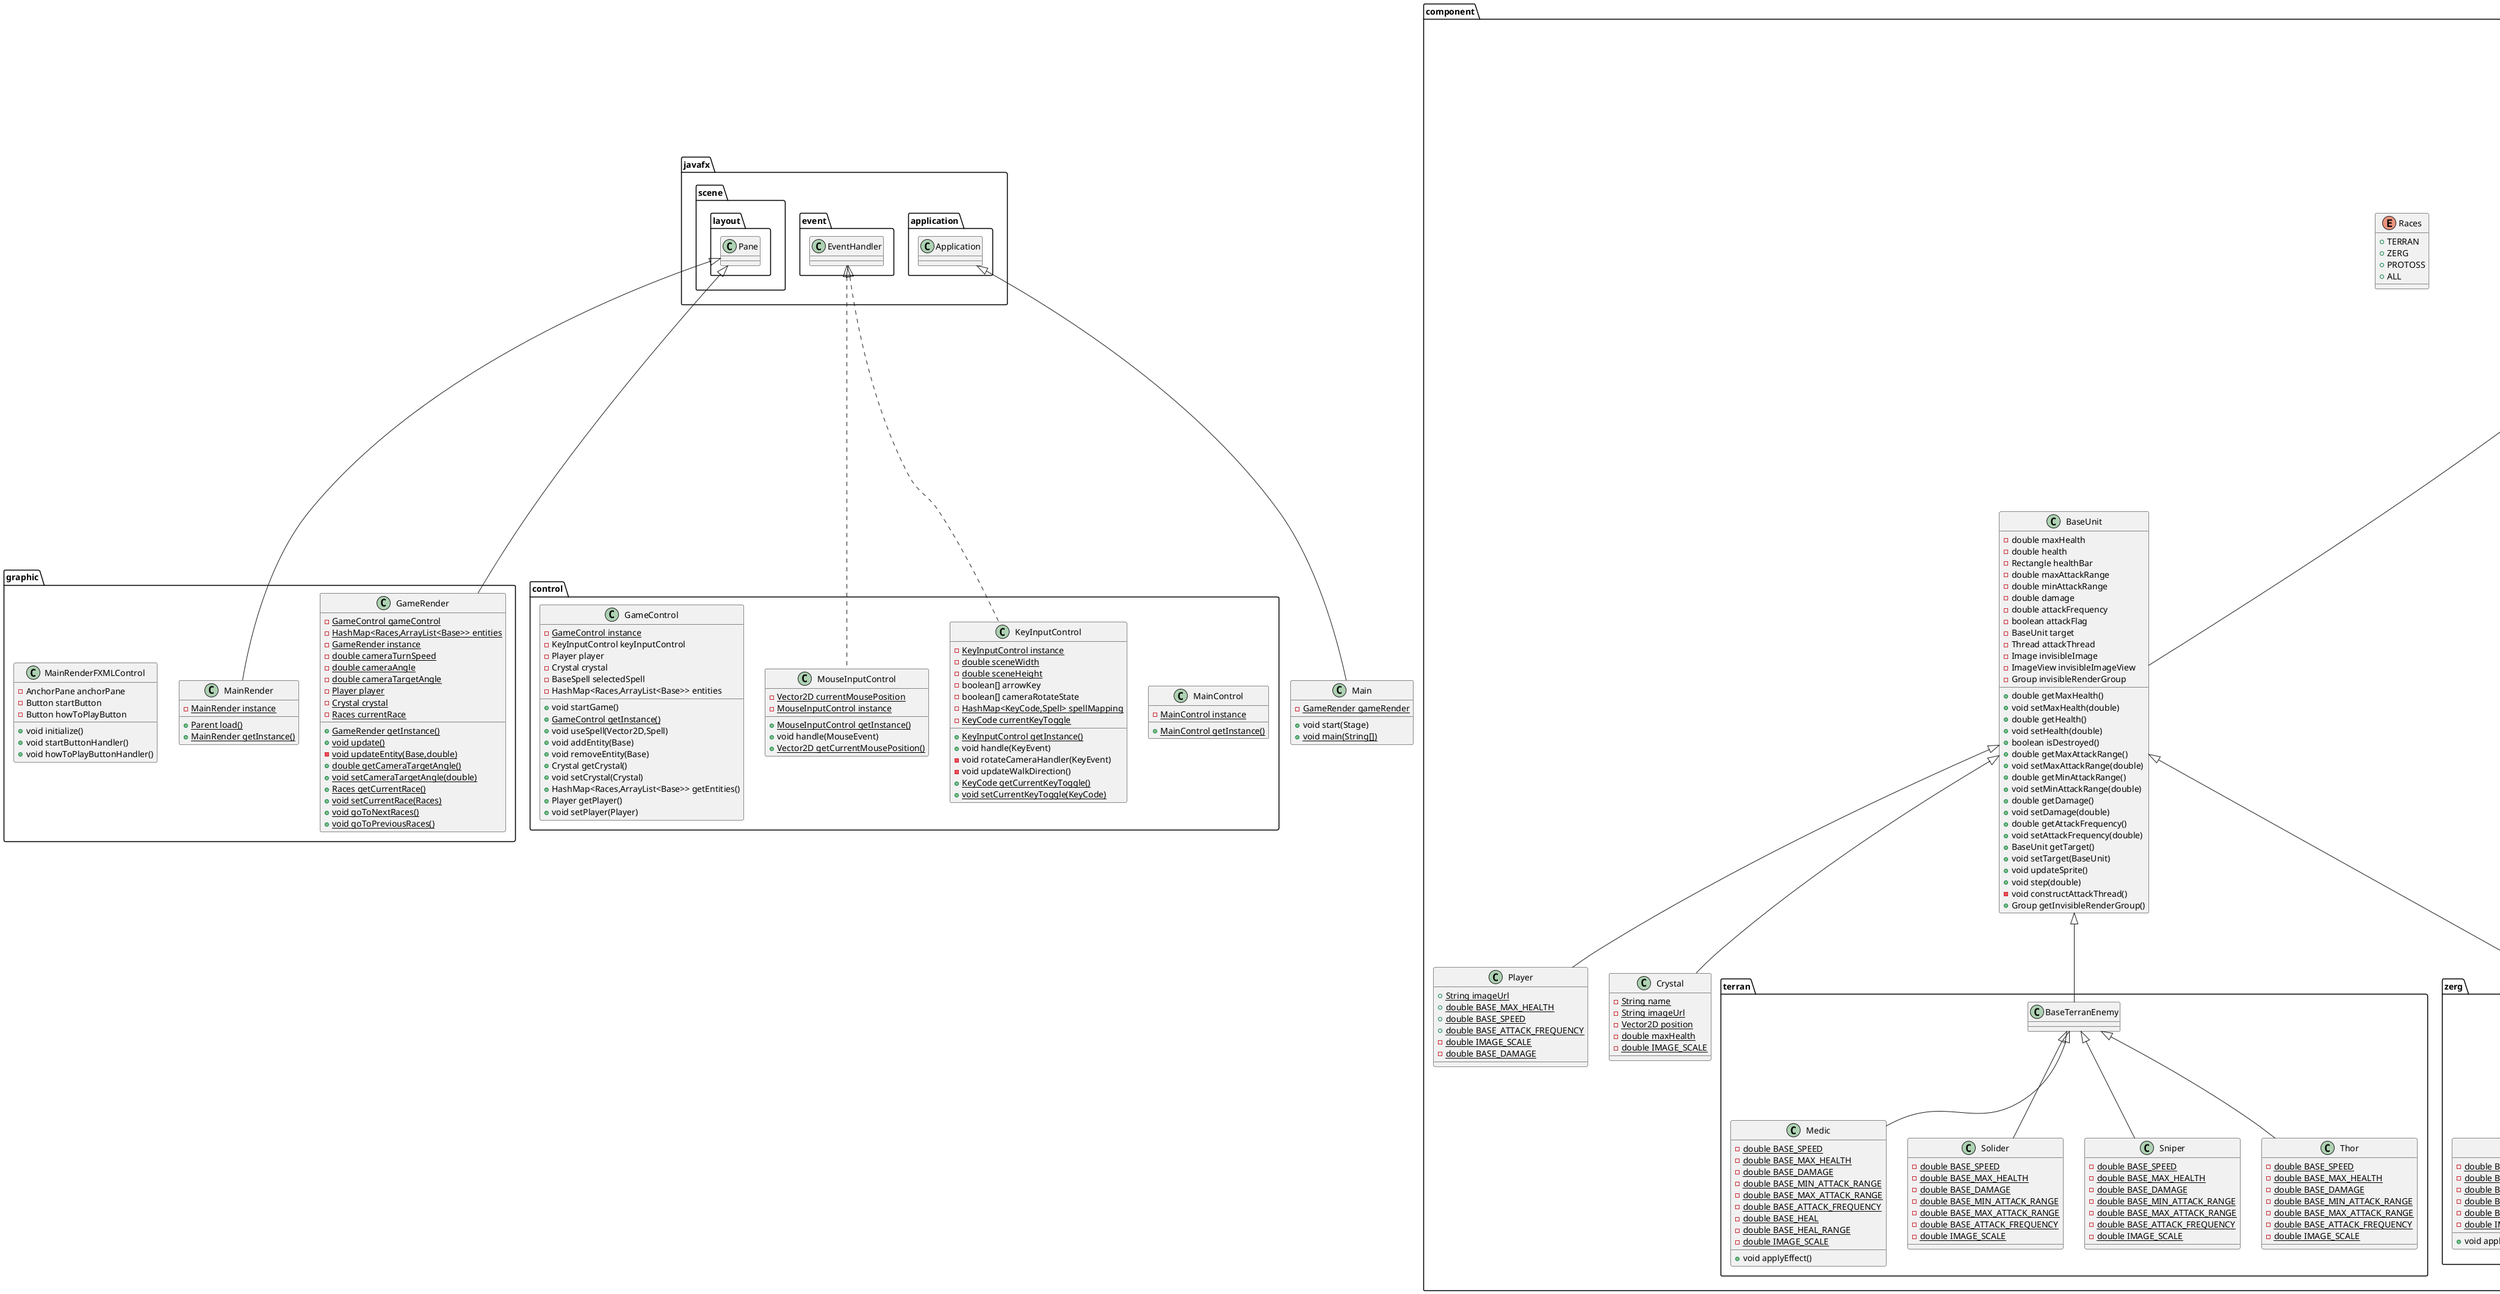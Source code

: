 @startuml
class graphic.GameRender {
- {static} GameControl gameControl
- {static} HashMap<Races,ArrayList<Base>> entities
- {static} GameRender instance
- {static} double cameraTurnSpeed
- {static} double cameraAngle
- {static} double cameraTargetAngle
- {static} Player player
- {static} Crystal crystal
- {static} Races currentRace
+ {static} GameRender getInstance()
+ {static} void update()
- {static} void updateEntity(Base,double)
+ {static} double getCameraTargetAngle()
+ {static} void setCameraTargetAngle(double)
+ {static} Races getCurrentRace()
+ {static} void setCurrentRace(Races)
+ {static} void goToNextRaces()
+ {static} void goToPreviousRaces()
}


class graphic.MainRender {
- {static} MainRender instance
+ {static} Parent load()
+ {static} MainRender getInstance()
}


class component.spell.LightningOrb {
- {static} double BASE_DAMAGE
- {static} double BASE_CAST_TIME
- {static} double ZAP_RANGE
- {static} double IMAGE_SCALE
- {static} String imageUrl
+ void upgrade(Empower)
+ void cast()
+ void applyEffect()
}


class graphic.MainRenderFXMLControl {
- AnchorPane anchorPane
- Button startButton
- Button howToPlayButton
+ void initialize()
+ void startButtonHandler()
+ void howToPlayButtonHandler()
}


abstract class component.spell.BaseSpell {
+ void cast()
+ void applyEffect()
}

class component.terran.Sniper {
- {static} double BASE_SPEED
- {static} double BASE_MAX_HEALTH
- {static} double BASE_DAMAGE
- {static} double BASE_MIN_ATTACK_RANGE
- {static} double BASE_MAX_ATTACK_RANGE
- {static} double BASE_ATTACK_FREQUENCY
- {static} double IMAGE_SCALE
}

class component.zerg.BaseZergEnemy {
}
class component.zerg.Baneling {
- {static} double BASE_SPEED
- {static} double BASE_MAX_HEALTH
- {static} double BASE_DAMAGE
- {static} double BASE_MIN_ATTACK_RANGE
- {static} double BASE_MAX_ATTACK_RANGE
- {static} double BASE_ATTACK_FREQUENCY
- {static} double IMAGE_SCALE
+ void applyEffect()
}


class component.spell.Fireball {
- {static} double BASE_DAMAGE
- {static} double BASE_CAST_TIME
- {static} double BASE_RADIUS
- {static} double IMAGE_SCALE
- {static} String imageUrl
+ void upgrade(Empower)
+ void cast()
+ void applyEffect()
}


interface component.spell.Upgradable {
~ void upgrade(Empower)
}

class control.MainControl {
- {static} MainControl instance
+ {static} MainControl getInstance()
}


class setting.Config {
+ {static} Screen screen
+ {static} double width
+ {static} double height
+ {static} double timeStep
}

class control.KeyInputControl {
- {static} KeyInputControl instance
- {static} double sceneWidth
- {static} double sceneHeight
- boolean[] arrowKey
- boolean[] cameraRotateState
- {static} HashMap<KeyCode,Spell> spellMapping
- {static} KeyCode currentKeyToggle
+ {static} KeyInputControl getInstance()
+ void handle(KeyEvent)
- void rotateCameraHandler(KeyEvent)
- void updateWalkDirection()
+ {static} KeyCode getCurrentKeyToggle()
+ {static} void setCurrentKeyToggle(KeyCode)
}


interface component.spell.Empower {
}
class component.zerg.Zergling {
- {static} double BASE_SPEED
- {static} double BASE_MAX_HEALTH
- {static} double BASE_DAMAGE
- {static} double BASE_MIN_ATTACK_RANGE
- {static} double BASE_MAX_ATTACK_RANGE
- {static} double BASE_ATTACK_FREQUENCY
- {static} double IMAGE_SCALE
}

class component.zerg.Mutalish {
- {static} double BASE_MAX_HEALTH
- {static} double BASE_DAMAGE
- {static} double BASE_MIN_ATTACK_RANGE
- {static} double BASE_MAX_ATTACK_RANGE
- {static} double BASE_ATTACK_FREQUENCY
- {static} double IMAGE_SCALE
+ void applyEffect()
}


class component.terran.Thor {
- {static} double BASE_SPEED
- {static} double BASE_MAX_HEALTH
- {static} double BASE_DAMAGE
- {static} double BASE_MIN_ATTACK_RANGE
- {static} double BASE_MAX_ATTACK_RANGE
- {static} double BASE_ATTACK_FREQUENCY
- {static} double IMAGE_SCALE
}

class util.Vector2D {
- {static} Random random
+ {static} Vector2D ZERO
+ {static} Vector2D UP
+ {static} Vector2D DOWN
+ {static} Vector2D RIGHT
+ {static} Vector2D LEFT
+ {static} Vector2D MID_SCREEN
- double x
- double y
+ Vector2D add(Vector2D)
+ Vector2D add(double,double)
+ Vector2D subtract(Vector2D)
+ Vector2D subtract(double,double)
+ Vector2D multiply(double)
+ Vector2D reverse()
+ Vector2D rotateBy90(boolean)
+ double getSize()
+ Vector2D getNormalize()
+ Vector2D getVectorWithSize(double)
+ double getX()
+ void setX(double)
+ double getY()
+ void setY(double)
+ String toString()
}


class component.terran.BaseTerranEnemy {
}
class component.Player {
+ {static} String imageUrl
+ {static} double BASE_MAX_HEALTH
+ {static} double BASE_SPEED
+ {static} double BASE_ATTACK_FREQUENCY
- {static} double IMAGE_SCALE
- {static} double BASE_DAMAGE
}

class component.Base {
- String name
- Image image
- ImageView imageView
- Vector2D position
- double speed
- Vector2D direction
- Vector2D cameraMovementVector
- Group renderGroup
- Circle redDot
- double imageScale
- Races races
- boolean isDestroyed
+ void updateSprite()
+ void step(double)
+ void selfDelete()
+ String getName()
+ void setName(String)
+ Vector2D getPosition()
+ void setPosition(Vector2D)
+ Image getImage()
+ void setImage(String)
+ ImageView getImageView()
+ Vector2D getDirection()
+ void setDirection(Vector2D)
+ Vector2D getCameraMovementVector()
+ void setCameraMovementVector(Vector2D)
+ double getSpeed()
+ void setSpeed(double)
+ Group getRenderGroup()
+ void setRenderGroup(Group)
+ double getImageScale()
+ void setImageScale(double)
+ Races getRaces()
+ void setRaces(Races)
+ boolean isDestroyed()
+ void setDestroyed(boolean)
}


class component.spell.Tornado {
- {static} double BASE_DAMAGE
- {static} double BASE_CAST_TIME
- {static} double BASE_RADIUS
- {static} double BASE_PULL_FORCE
- {static} double IMAGE_SCALE
- {static} String imageUrl
+ void upgrade(Empower)
+ void cast()
+ void applyEffect()
}


class control.MouseInputControl {
- {static} Vector2D currentMousePosition
- {static} MouseInputControl instance
+ {static} MouseInputControl getInstance()
+ void handle(MouseEvent)
+ {static} Vector2D getCurrentMousePosition()
}


class component.terran.Medic {
- {static} double BASE_SPEED
- {static} double BASE_MAX_HEALTH
- {static} double BASE_DAMAGE
- {static} double BASE_MIN_ATTACK_RANGE
- {static} double BASE_MAX_ATTACK_RANGE
- {static} double BASE_ATTACK_FREQUENCY
- {static} double BASE_HEAL
- {static} double BASE_HEAL_RANGE
- {static} double IMAGE_SCALE
+ void applyEffect()
}


enum component.Races {
+  TERRAN
+  ZERG
+  PROTOSS
+  ALL
}

class component.terran.Solider {
- {static} double BASE_SPEED
- {static} double BASE_MAX_HEALTH
- {static} double BASE_DAMAGE
- {static} double BASE_MIN_ATTACK_RANGE
- {static} double BASE_MAX_ATTACK_RANGE
- {static} double BASE_ATTACK_FREQUENCY
- {static} double IMAGE_SCALE
}

class component.Crystal {
- {static} String name
- {static} String imageUrl
- {static} Vector2D position
- {static} double maxHealth
- {static} double IMAGE_SCALE
}

class component.BaseUnit {
- double maxHealth
- double health
- Rectangle healthBar
- double maxAttackRange
- double minAttackRange
- double damage
- double attackFrequency
- boolean attackFlag
- BaseUnit target
- Thread attackThread
- Image invisibleImage
- ImageView invisibleImageView
- Group invisibleRenderGroup
+ double getMaxHealth()
+ void setMaxHealth(double)
+ double getHealth()
+ void setHealth(double)
+ boolean isDestroyed()
+ double getMaxAttackRange()
+ void setMaxAttackRange(double)
+ double getMinAttackRange()
+ void setMinAttackRange(double)
+ double getDamage()
+ void setDamage(double)
+ double getAttackFrequency()
+ void setAttackFrequency(double)
+ BaseUnit getTarget()
+ void setTarget(BaseUnit)
+ void updateSprite()
+ void step(double)
- void constructAttackThread()
+ Group getInvisibleRenderGroup()
}


enum component.spell.Spell {
+  FIREBALL
+  LIGHTING_ORB
+  TORNADO
}

class control.GameControl {
- {static} GameControl instance
- KeyInputControl keyInputControl
- Player player
- Crystal crystal
- BaseSpell selectedSpell
- HashMap<Races,ArrayList<Base>> entities
+ void startGame()
+ {static} GameControl getInstance()
+ void useSpell(Vector2D,Spell)
+ void addEntity(Base)
+ void removeEntity(Base)
+ Crystal getCrystal()
+ void setCrystal(Crystal)
+ HashMap<Races,ArrayList<Base>> getEntities()
+ Player getPlayer()
+ void setPlayer(Player)
}


class Main {
- {static} GameRender gameRender
+ void start(Stage)
+ {static} void main(String[])
}




javafx.scene.layout.Pane <|-- graphic.GameRender
javafx.scene.layout.Pane <|-- graphic.MainRender
component.spell.Upgradable <|.. component.spell.LightningOrb
component.spell.BaseSpell <|-- component.spell.LightningOrb
component.Base <|-- component.spell.BaseSpell
component.terran.BaseTerranEnemy <|-- component.terran.Sniper
component.BaseUnit <|-- component.zerg.BaseZergEnemy
component.zerg.BaseZergEnemy <|-- component.zerg.Baneling
component.spell.Upgradable <|.. component.spell.Fireball
component.spell.BaseSpell <|-- component.spell.Fireball
javafx.event.EventHandler <|.. control.KeyInputControl
component.zerg.BaseZergEnemy <|-- component.zerg.Zergling
component.zerg.BaseZergEnemy <|-- component.zerg.Mutalish
component.terran.BaseTerranEnemy <|-- component.terran.Thor
component.BaseUnit <|-- component.terran.BaseTerranEnemy
component.BaseUnit <|-- component.Player
component.spell.Upgradable <|.. component.spell.Tornado
component.spell.BaseSpell <|-- component.spell.Tornado
javafx.event.EventHandler <|.. control.MouseInputControl
component.terran.BaseTerranEnemy <|-- component.terran.Medic
component.terran.BaseTerranEnemy <|-- component.terran.Solider
component.BaseUnit <|-- component.Crystal
component.Base <|-- component.BaseUnit
javafx.application.Application <|-- Main
@enduml